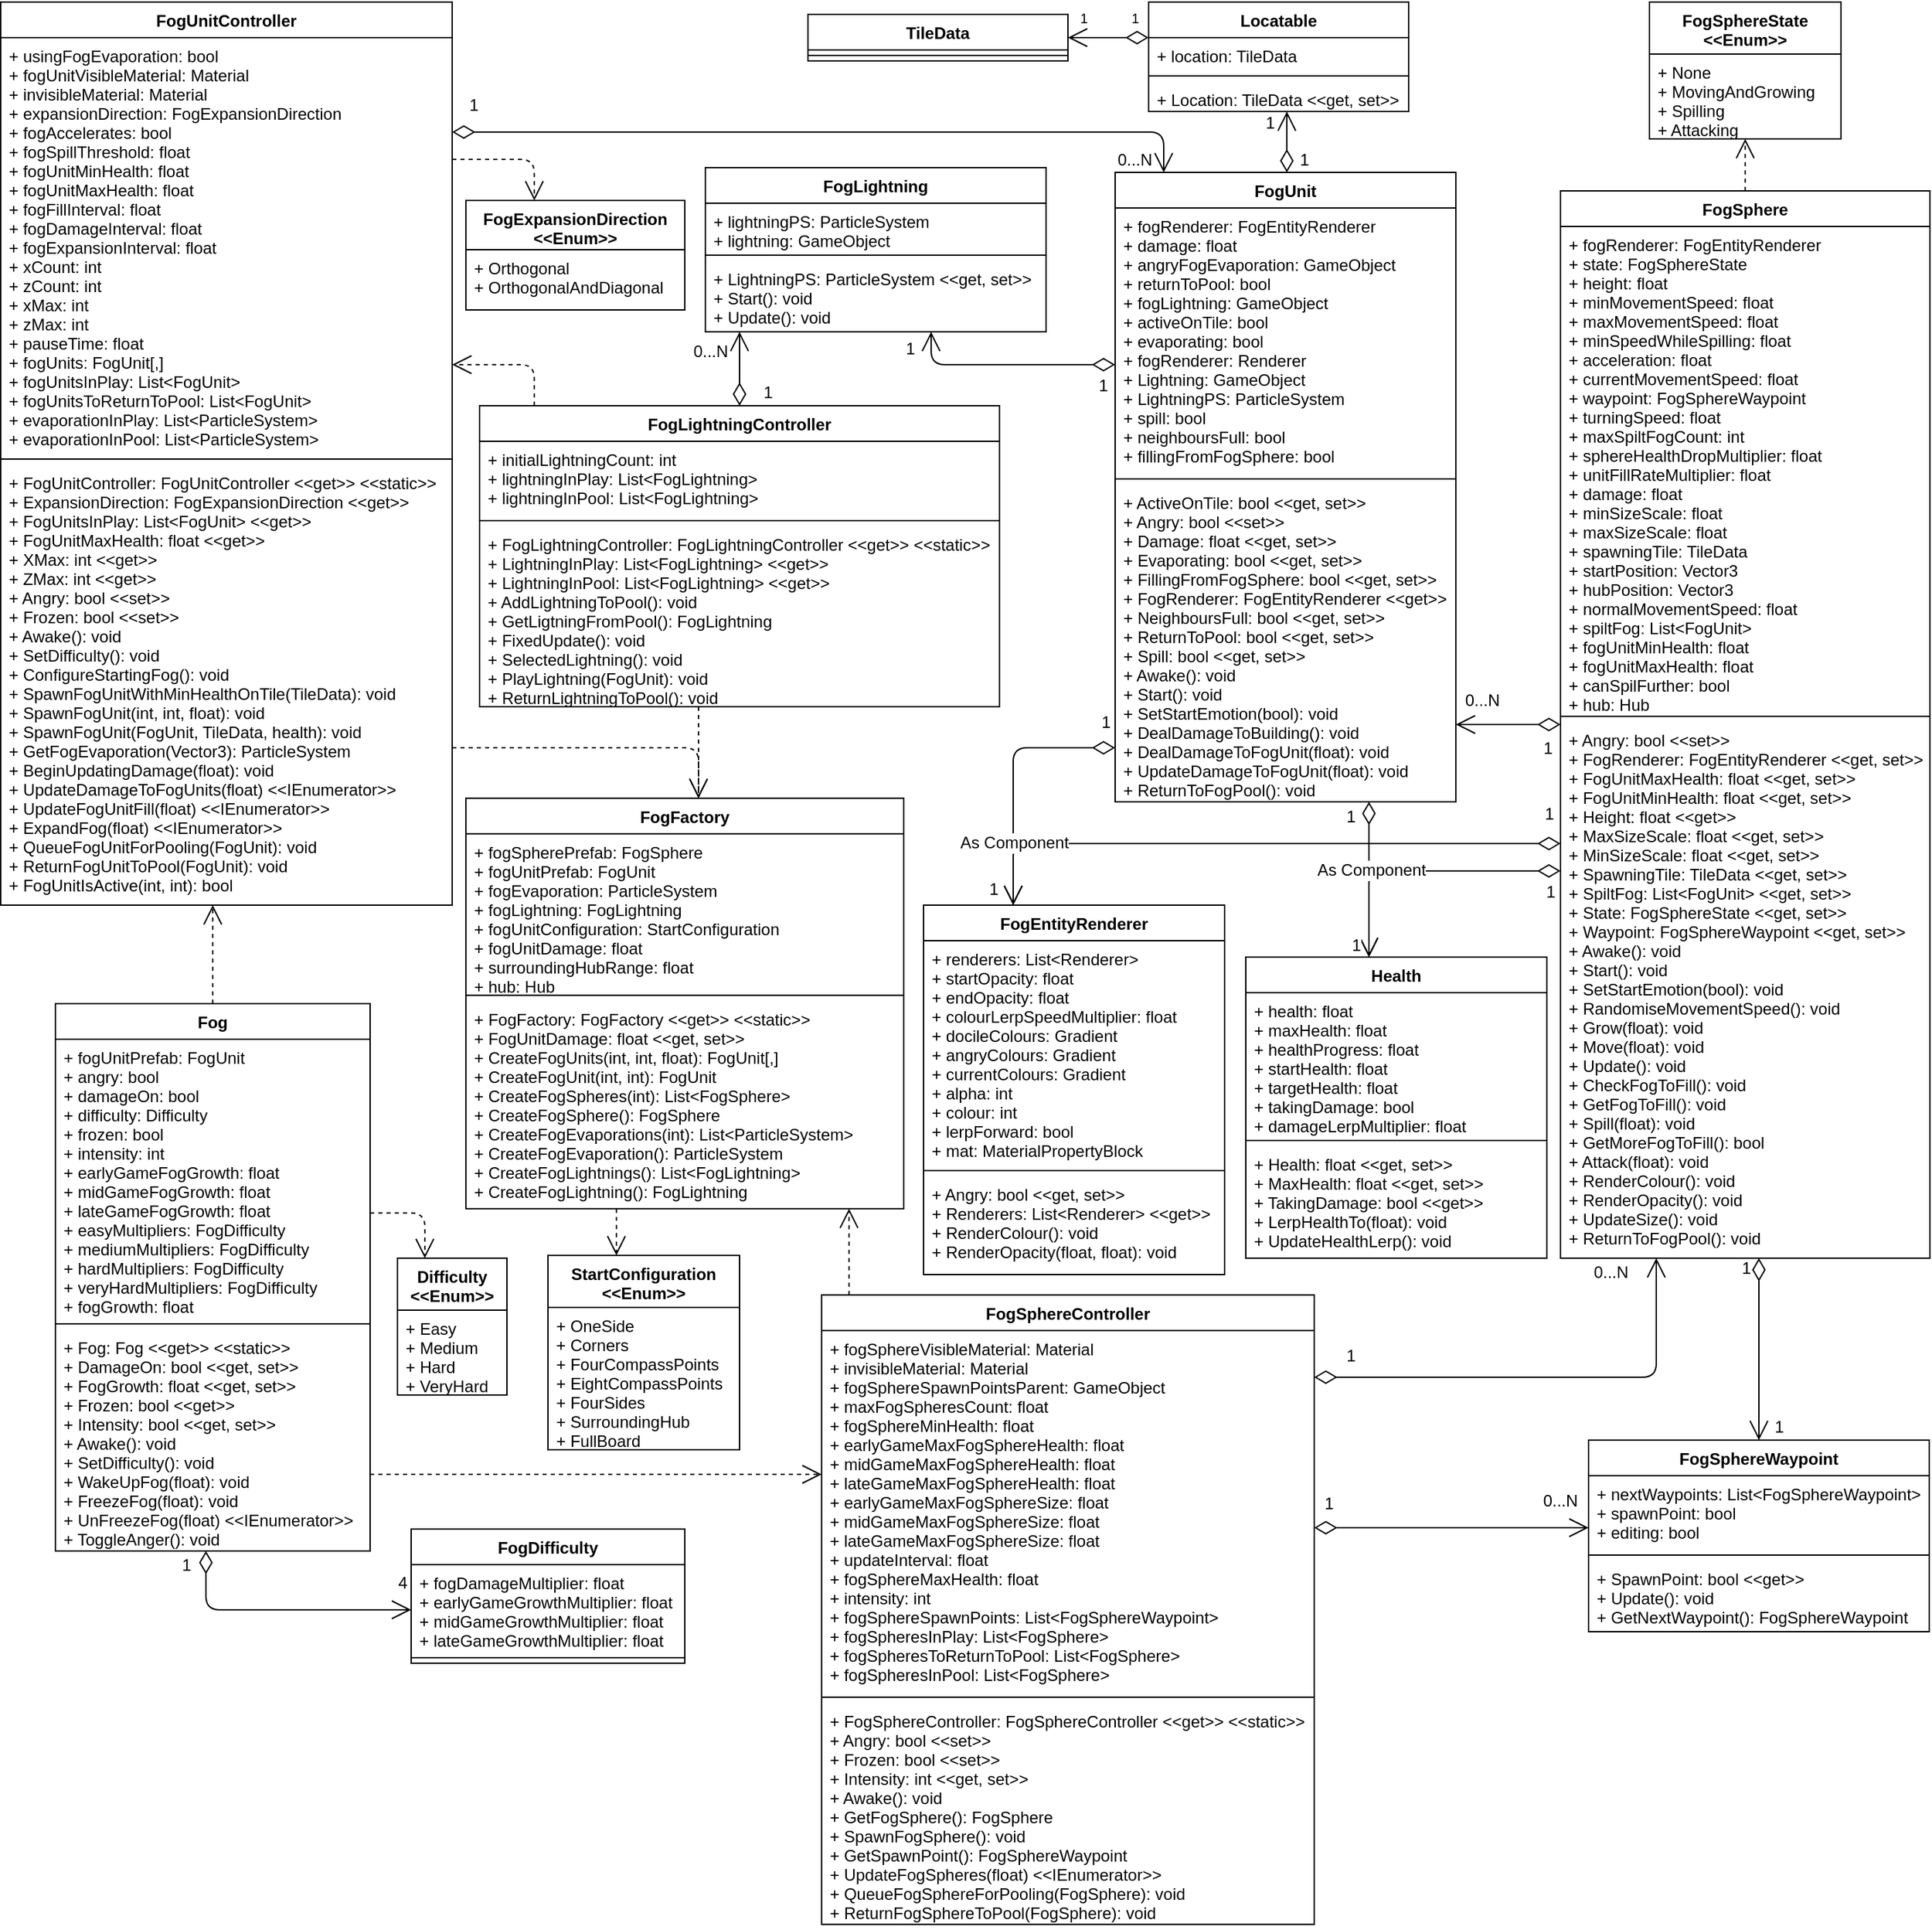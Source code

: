 <mxfile version="12.1.0" type="device" pages="1"><diagram id="pjZ7qb1V4NSrotgc5X2Q" name="Page-1"><mxGraphModel dx="2657" dy="1154" grid="1" gridSize="10" guides="1" tooltips="1" connect="1" arrows="1" fold="1" page="1" pageScale="1" pageWidth="850" pageHeight="1100" math="0" shadow="0"><root><mxCell id="0"/><mxCell id="1" parent="0"/><mxCell id="MDaJ4MS5ojsemLT40gA7-17" value="Fog" style="swimlane;fontStyle=1;align=center;verticalAlign=top;childLayout=stackLayout;horizontal=1;startSize=26;horizontalStack=0;resizeParent=1;resizeParentMax=0;resizeLast=0;collapsible=1;marginBottom=0;" vertex="1" parent="1"><mxGeometry x="183.5" y="1253.5" width="230" height="400" as="geometry"/></mxCell><mxCell id="MDaJ4MS5ojsemLT40gA7-18" value="+ fogUnitPrefab: FogUnit&#10;+ angry: bool&#10;+ damageOn: bool&#10;+ difficulty: Difficulty&#10;+ frozen: bool&#10;+ intensity: int&#10;+ earlyGameFogGrowth: float&#10;+ midGameFogGrowth: float&#10;+ lateGameFogGrowth: float&#10;+ easyMultipliers: FogDifficulty&#10;+ mediumMultipliers: FogDifficulty&#10;+ hardMultipliers: FogDifficulty&#10;+ veryHardMultipliers: FogDifficulty&#10;+ fogGrowth: float" style="text;strokeColor=none;fillColor=none;align=left;verticalAlign=top;spacingLeft=4;spacingRight=4;overflow=hidden;rotatable=0;points=[[0,0.5],[1,0.5]];portConstraint=eastwest;" vertex="1" parent="MDaJ4MS5ojsemLT40gA7-17"><mxGeometry y="26" width="230" height="204" as="geometry"/></mxCell><mxCell id="MDaJ4MS5ojsemLT40gA7-19" value="" style="line;strokeWidth=1;fillColor=none;align=left;verticalAlign=middle;spacingTop=-1;spacingLeft=3;spacingRight=3;rotatable=0;labelPosition=right;points=[];portConstraint=eastwest;" vertex="1" parent="MDaJ4MS5ojsemLT40gA7-17"><mxGeometry y="230" width="230" height="8" as="geometry"/></mxCell><mxCell id="MDaJ4MS5ojsemLT40gA7-20" value="+ Fog: Fog &lt;&lt;get&gt;&gt; &lt;&lt;static&gt;&gt;&#10;+ DamageOn: bool &lt;&lt;get, set&gt;&gt;&#10;+ FogGrowth: float &lt;&lt;get, set&gt;&gt;&#10;+ Frozen: bool &lt;&lt;get&gt;&gt;&#10;+ Intensity: bool &lt;&lt;get, set&gt;&gt;&#10;+ Awake(): void&#10;+ SetDifficulty(): void&#10;+ WakeUpFog(float): void&#10;+ FreezeFog(float): void&#10;+ UnFreezeFog(float) &lt;&lt;IEnumerator&gt;&gt;&#10;+ ToggleAnger(): void" style="text;strokeColor=none;fillColor=none;align=left;verticalAlign=top;spacingLeft=4;spacingRight=4;overflow=hidden;rotatable=0;points=[[0,0.5],[1,0.5]];portConstraint=eastwest;" vertex="1" parent="MDaJ4MS5ojsemLT40gA7-17"><mxGeometry y="238" width="230" height="162" as="geometry"/></mxCell><mxCell id="MDaJ4MS5ojsemLT40gA7-63" value="" style="endArrow=open;html=1;endSize=12;startArrow=diamondThin;startSize=14;startFill=0;edgeStyle=orthogonalEdgeStyle;align=left;verticalAlign=bottom;" edge="1" parent="1" source="vfoOl4ckwupX6fVXsPrt-22" target="vfoOl4ckwupX6fVXsPrt-53"><mxGeometry x="-0.509" y="14" relative="1" as="geometry"><mxPoint x="1057.948" y="581.5" as="sourcePoint"/><mxPoint x="958.638" y="406.5" as="targetPoint"/><Array as="points"><mxPoint x="1143.5" y="1166.5"/><mxPoint x="1143.5" y="1166.5"/></Array><mxPoint x="10" y="-4" as="offset"/></mxGeometry></mxCell><mxCell id="MDaJ4MS5ojsemLT40gA7-65" value="1" style="text;html=1;resizable=0;points=[];align=center;verticalAlign=middle;labelBackgroundColor=#ffffff;" vertex="1" connectable="0" parent="MDaJ4MS5ojsemLT40gA7-63"><mxGeometry x="0.348" y="-1" relative="1" as="geometry"><mxPoint x="132" y="-68" as="offset"/></mxGeometry></mxCell><mxCell id="vfoOl4ckwupX6fVXsPrt-5" value="FogDifficulty" style="swimlane;fontStyle=1;align=center;verticalAlign=top;childLayout=stackLayout;horizontal=1;startSize=26;horizontalStack=0;resizeParent=1;resizeParentMax=0;resizeLast=0;collapsible=1;marginBottom=0;" parent="1" vertex="1"><mxGeometry x="443.5" y="1637.5" width="200" height="98" as="geometry"/></mxCell><mxCell id="vfoOl4ckwupX6fVXsPrt-6" value="+ fogDamageMultiplier: float&#10;+ earlyGameGrowthMultiplier: float&#10;+ midGameGrowthMultiplier: float&#10;+ lateGameGrowthMultiplier: float" style="text;strokeColor=none;fillColor=none;align=left;verticalAlign=top;spacingLeft=4;spacingRight=4;overflow=hidden;rotatable=0;points=[[0,0.5],[1,0.5]];portConstraint=eastwest;" parent="vfoOl4ckwupX6fVXsPrt-5" vertex="1"><mxGeometry y="26" width="200" height="64" as="geometry"/></mxCell><mxCell id="vfoOl4ckwupX6fVXsPrt-7" value="" style="line;strokeWidth=1;fillColor=none;align=left;verticalAlign=middle;spacingTop=-1;spacingLeft=3;spacingRight=3;rotatable=0;labelPosition=right;points=[];portConstraint=eastwest;" parent="vfoOl4ckwupX6fVXsPrt-5" vertex="1"><mxGeometry y="90" width="200" height="8" as="geometry"/></mxCell><mxCell id="vfoOl4ckwupX6fVXsPrt-13" value="StartConfiguration &#10;&lt;&lt;Enum&gt;&gt;" style="swimlane;fontStyle=1;align=center;verticalAlign=top;childLayout=stackLayout;horizontal=1;startSize=38;horizontalStack=0;resizeParent=1;resizeParentMax=0;resizeLast=0;collapsible=1;marginBottom=0;" parent="1" vertex="1"><mxGeometry x="543.5" y="1437.5" width="140" height="142" as="geometry"/></mxCell><mxCell id="vfoOl4ckwupX6fVXsPrt-14" value="+ OneSide&#10;+ Corners&#10;+ FourCompassPoints&#10;+ EightCompassPoints&#10;+ FourSides&#10;+ SurroundingHub&#10;+ FullBoard" style="text;strokeColor=none;fillColor=none;align=left;verticalAlign=top;spacingLeft=4;spacingRight=4;overflow=hidden;rotatable=0;points=[[0,0.5],[1,0.5]];portConstraint=eastwest;" parent="vfoOl4ckwupX6fVXsPrt-13" vertex="1"><mxGeometry y="38" width="140" height="104" as="geometry"/></mxCell><mxCell id="vfoOl4ckwupX6fVXsPrt-18" value="FogExpansionDirection&#10;&lt;&lt;Enum&gt;&gt;" style="swimlane;fontStyle=1;align=center;verticalAlign=top;childLayout=stackLayout;horizontal=1;startSize=36;horizontalStack=0;resizeParent=1;resizeParentMax=0;resizeLast=0;collapsible=1;marginBottom=0;" parent="1" vertex="1"><mxGeometry x="483.5" y="666.5" width="160" height="80" as="geometry"/></mxCell><mxCell id="vfoOl4ckwupX6fVXsPrt-19" value="+ Orthogonal&#10;+ OrthogonalAndDiagonal" style="text;strokeColor=none;fillColor=none;align=left;verticalAlign=top;spacingLeft=4;spacingRight=4;overflow=hidden;rotatable=0;points=[[0,0.5],[1,0.5]];portConstraint=eastwest;" parent="vfoOl4ckwupX6fVXsPrt-18" vertex="1"><mxGeometry y="36" width="160" height="44" as="geometry"/></mxCell><mxCell id="vfoOl4ckwupX6fVXsPrt-20" value="Difficulty&#10;&lt;&lt;Enum&gt;&gt;" style="swimlane;fontStyle=1;align=center;verticalAlign=top;childLayout=stackLayout;horizontal=1;startSize=38;horizontalStack=0;resizeParent=1;resizeParentMax=0;resizeLast=0;collapsible=1;marginBottom=0;" parent="1" vertex="1"><mxGeometry x="433.5" y="1439.5" width="80" height="100" as="geometry"/></mxCell><mxCell id="vfoOl4ckwupX6fVXsPrt-21" value="+ Easy&#10;+ Medium&#10;+ Hard&#10;+ VeryHard" style="text;strokeColor=none;fillColor=none;align=left;verticalAlign=top;spacingLeft=4;spacingRight=4;overflow=hidden;rotatable=0;points=[[0,0.5],[1,0.5]];portConstraint=eastwest;" parent="vfoOl4ckwupX6fVXsPrt-20" vertex="1"><mxGeometry y="38" width="80" height="62" as="geometry"/></mxCell><mxCell id="vfoOl4ckwupX6fVXsPrt-22" value="FogUnit" style="swimlane;fontStyle=1;align=center;verticalAlign=top;childLayout=stackLayout;horizontal=1;startSize=26;horizontalStack=0;resizeParent=1;resizeParentMax=0;resizeLast=0;collapsible=1;marginBottom=0;" parent="1" vertex="1"><mxGeometry x="958" y="646" width="249" height="460" as="geometry"/></mxCell><mxCell id="vfoOl4ckwupX6fVXsPrt-23" value="+ fogRenderer: FogEntityRenderer&#10;+ damage: float&#10;+ angryFogEvaporation: GameObject&#10;+ returnToPool: bool&#10;+ fogLightning: GameObject&#10;+ activeOnTile: bool&#10;+ evaporating: bool&#10;+ fogRenderer: Renderer&#10;+ Lightning: GameObject&#10;+ LightningPS: ParticleSystem&#10;+ spill: bool&#10;+ neighboursFull: bool&#10;+ fillingFromFogSphere: bool" style="text;strokeColor=none;fillColor=none;align=left;verticalAlign=top;spacingLeft=4;spacingRight=4;overflow=hidden;rotatable=0;points=[[0,0.5],[1,0.5]];portConstraint=eastwest;" parent="vfoOl4ckwupX6fVXsPrt-22" vertex="1"><mxGeometry y="26" width="249" height="194" as="geometry"/></mxCell><mxCell id="vfoOl4ckwupX6fVXsPrt-24" value="" style="line;strokeWidth=1;fillColor=none;align=left;verticalAlign=middle;spacingTop=-1;spacingLeft=3;spacingRight=3;rotatable=0;labelPosition=right;points=[];portConstraint=eastwest;" parent="vfoOl4ckwupX6fVXsPrt-22" vertex="1"><mxGeometry y="220" width="249" height="8" as="geometry"/></mxCell><mxCell id="vfoOl4ckwupX6fVXsPrt-25" value="+ ActiveOnTile: bool &lt;&lt;get, set&gt;&gt;&#10;+ Angry: bool &lt;&lt;set&gt;&gt;&#10;+ Damage: float &lt;&lt;get, set&gt;&gt;&#10;+ Evaporating: bool &lt;&lt;get, set&gt;&gt;&#10;+ FillingFromFogSphere: bool &lt;&lt;get, set&gt;&gt;&#10;+ FogRenderer: FogEntityRenderer &lt;&lt;get&gt;&gt;&#10;+ NeighboursFull: bool &lt;&lt;get, set&gt;&gt;&#10;+ ReturnToPool: bool &lt;&lt;get, set&gt;&gt;&#10;+ Spill: bool &lt;&lt;get, set&gt;&gt;&#10;+ Awake(): void&#10;+ Start(): void&#10;+ SetStartEmotion(bool): void&#10;+ DealDamageToBuilding(): void&#10;+ DealDamageToFogUnit(float): void&#10;+ UpdateDamageToFogUnit(float): void&#10;+ ReturnToFogPool(): void" style="text;strokeColor=none;fillColor=none;align=left;verticalAlign=top;spacingLeft=4;spacingRight=4;overflow=hidden;rotatable=0;points=[[0,0.5],[1,0.5]];portConstraint=eastwest;" parent="vfoOl4ckwupX6fVXsPrt-22" vertex="1"><mxGeometry y="228" width="249" height="232" as="geometry"/></mxCell><mxCell id="vfoOl4ckwupX6fVXsPrt-30" value="FogSphereState&#10;&lt;&lt;Enum&gt;&gt;" style="swimlane;fontStyle=1;align=center;verticalAlign=top;childLayout=stackLayout;horizontal=1;startSize=38;horizontalStack=0;resizeParent=1;resizeParentMax=0;resizeLast=0;collapsible=1;marginBottom=0;" parent="1" vertex="1"><mxGeometry x="1348.5" y="521.5" width="140" height="100" as="geometry"/></mxCell><mxCell id="vfoOl4ckwupX6fVXsPrt-31" value="+ None&#10;+ MovingAndGrowing&#10;+ Spilling&#10;+ Attacking" style="text;strokeColor=none;fillColor=none;align=left;verticalAlign=top;spacingLeft=4;spacingRight=4;overflow=hidden;rotatable=0;points=[[0,0.5],[1,0.5]];portConstraint=eastwest;" parent="vfoOl4ckwupX6fVXsPrt-30" vertex="1"><mxGeometry y="38" width="140" height="62" as="geometry"/></mxCell><mxCell id="vfoOl4ckwupX6fVXsPrt-33" value="FogSphere" style="swimlane;fontStyle=1;align=center;verticalAlign=top;childLayout=stackLayout;horizontal=1;startSize=26;horizontalStack=0;resizeParent=1;resizeParentMax=0;resizeLast=0;collapsible=1;marginBottom=0;" parent="1" vertex="1"><mxGeometry x="1283.5" y="659.5" width="270" height="780" as="geometry"/></mxCell><mxCell id="vfoOl4ckwupX6fVXsPrt-34" value="+ fogRenderer: FogEntityRenderer&#10;+ state: FogSphereState&#10;+ height: float&#10;+ minMovementSpeed: float&#10;+ maxMovementSpeed: float&#10;+ minSpeedWhileSpilling: float&#10;+ acceleration: float&#10;+ currentMovementSpeed: float&#10;+ waypoint: FogSphereWaypoint&#10;+ turningSpeed: float&#10;+ maxSpiltFogCount: int&#10;+ sphereHealthDropMultiplier: float&#10;+ unitFillRateMultiplier: float&#10;+ damage: float&#10;+ minSizeScale: float&#10;+ maxSizeScale: float&#10;+ spawningTile: TileData&#10;+ startPosition: Vector3&#10;+ hubPosition: Vector3&#10;+ normalMovementSpeed: float&#10;+ spiltFog: List&lt;FogUnit&gt;&#10;+ fogUnitMinHealth: float&#10;+ fogUnitMaxHealth: float&#10;+ canSpilFurther: bool&#10;+ hub: Hub" style="text;strokeColor=none;fillColor=none;align=left;verticalAlign=top;spacingLeft=4;spacingRight=4;overflow=hidden;rotatable=0;points=[[0,0.5],[1,0.5]];portConstraint=eastwest;" parent="vfoOl4ckwupX6fVXsPrt-33" vertex="1"><mxGeometry y="26" width="270" height="354" as="geometry"/></mxCell><mxCell id="vfoOl4ckwupX6fVXsPrt-35" value="" style="line;strokeWidth=1;fillColor=none;align=left;verticalAlign=middle;spacingTop=-1;spacingLeft=3;spacingRight=3;rotatable=0;labelPosition=right;points=[];portConstraint=eastwest;" parent="vfoOl4ckwupX6fVXsPrt-33" vertex="1"><mxGeometry y="380" width="270" height="8" as="geometry"/></mxCell><mxCell id="vfoOl4ckwupX6fVXsPrt-36" value="+ Angry: bool &lt;&lt;set&gt;&gt;&#10;+ FogRenderer: FogEntityRenderer &lt;&lt;get, set&gt;&gt;&#10;+ FogUnitMaxHealth: float &lt;&lt;get, set&gt;&gt;&#10;+ FogUnitMinHealth: float &lt;&lt;get, set&gt;&gt;&#10;+ Height: float &lt;&lt;get&gt;&gt;&#10;+ MaxSizeScale: float &lt;&lt;get, set&gt;&gt;&#10;+ MinSizeScale: float &lt;&lt;get, set&gt;&gt;&#10;+ SpawningTile: TileData &lt;&lt;get, set&gt;&gt;&#10;+ SpiltFog: List&lt;FogUnit&gt; &lt;&lt;get, set&gt;&gt;&#10;+ State: FogSphereState &lt;&lt;get, set&gt;&gt;&#10;+ Waypoint: FogSphereWaypoint &lt;&lt;get, set&gt;&gt;&#10;+ Awake(): void&#10;+ Start(): void&#10;+ SetStartEmotion(bool): void&#10;+ RandomiseMovementSpeed(): void&#10;+ Grow(float): void&#10;+ Move(float): void&#10;+ Update(): void&#10;+ CheckFogToFill(): void&#10;+ GetFogToFill(): void&#10;+ Spill(float): void&#10;+ GetMoreFogToFill(): bool&#10;+ Attack(float): void&#10;+ RenderColour(): void&#10;+ RenderOpacity(): void&#10;+ UpdateSize(): void&#10;+ ReturnToFogPool(): void" style="text;strokeColor=none;fillColor=none;align=left;verticalAlign=top;spacingLeft=4;spacingRight=4;overflow=hidden;rotatable=0;points=[[0,0.5],[1,0.5]];portConstraint=eastwest;" parent="vfoOl4ckwupX6fVXsPrt-33" vertex="1"><mxGeometry y="388" width="270" height="392" as="geometry"/></mxCell><mxCell id="vfoOl4ckwupX6fVXsPrt-39" value="Locatable" style="swimlane;fontStyle=1;align=center;verticalAlign=top;childLayout=stackLayout;horizontal=1;startSize=26;horizontalStack=0;resizeParent=1;resizeParentMax=0;resizeLast=0;collapsible=1;marginBottom=0;" parent="1" vertex="1"><mxGeometry x="982.5" y="521.5" width="190" height="80" as="geometry"/></mxCell><mxCell id="vfoOl4ckwupX6fVXsPrt-40" value="+ location: TileData" style="text;strokeColor=none;fillColor=none;align=left;verticalAlign=top;spacingLeft=4;spacingRight=4;overflow=hidden;rotatable=0;points=[[0,0.5],[1,0.5]];portConstraint=eastwest;" parent="vfoOl4ckwupX6fVXsPrt-39" vertex="1"><mxGeometry y="26" width="190" height="24" as="geometry"/></mxCell><mxCell id="vfoOl4ckwupX6fVXsPrt-41" value="" style="line;strokeWidth=1;fillColor=none;align=left;verticalAlign=middle;spacingTop=-1;spacingLeft=3;spacingRight=3;rotatable=0;labelPosition=right;points=[];portConstraint=eastwest;" parent="vfoOl4ckwupX6fVXsPrt-39" vertex="1"><mxGeometry y="50" width="190" height="8" as="geometry"/></mxCell><mxCell id="vfoOl4ckwupX6fVXsPrt-42" value="+ Location: TileData &lt;&lt;get, set&gt;&gt;" style="text;strokeColor=none;fillColor=none;align=left;verticalAlign=top;spacingLeft=4;spacingRight=4;overflow=hidden;rotatable=0;points=[[0,0.5],[1,0.5]];portConstraint=eastwest;" parent="vfoOl4ckwupX6fVXsPrt-39" vertex="1"><mxGeometry y="58" width="190" height="22" as="geometry"/></mxCell><mxCell id="vfoOl4ckwupX6fVXsPrt-53" value="Health" style="swimlane;fontStyle=1;align=center;verticalAlign=top;childLayout=stackLayout;horizontal=1;startSize=26;horizontalStack=0;resizeParent=1;resizeParentMax=0;resizeLast=0;collapsible=1;marginBottom=0;" parent="1" vertex="1"><mxGeometry x="1053.5" y="1219.5" width="220" height="220" as="geometry"/></mxCell><mxCell id="vfoOl4ckwupX6fVXsPrt-54" value="+ health: float&#10;+ maxHealth: float&#10;+ healthProgress: float&#10;+ startHealth: float&#10;+ targetHealth: float&#10;+ takingDamage: bool&#10;+ damageLerpMultiplier: float" style="text;strokeColor=none;fillColor=none;align=left;verticalAlign=top;spacingLeft=4;spacingRight=4;overflow=hidden;rotatable=0;points=[[0,0.5],[1,0.5]];portConstraint=eastwest;" parent="vfoOl4ckwupX6fVXsPrt-53" vertex="1"><mxGeometry y="26" width="220" height="104" as="geometry"/></mxCell><mxCell id="vfoOl4ckwupX6fVXsPrt-55" value="" style="line;strokeWidth=1;fillColor=none;align=left;verticalAlign=middle;spacingTop=-1;spacingLeft=3;spacingRight=3;rotatable=0;labelPosition=right;points=[];portConstraint=eastwest;" parent="vfoOl4ckwupX6fVXsPrt-53" vertex="1"><mxGeometry y="130" width="220" height="8" as="geometry"/></mxCell><mxCell id="vfoOl4ckwupX6fVXsPrt-56" value="+ Health: float &lt;&lt;get, set&gt;&gt;&#10;+ MaxHealth: float &lt;&lt;get, set&gt;&gt;&#10;+ TakingDamage: bool &lt;&lt;get&gt;&gt;&#10;+ LerpHealthTo(float): void&#10;+ UpdateHealthLerp(): void&#10;" style="text;strokeColor=none;fillColor=none;align=left;verticalAlign=top;spacingLeft=4;spacingRight=4;overflow=hidden;rotatable=0;points=[[0,0.5],[1,0.5]];portConstraint=eastwest;" parent="vfoOl4ckwupX6fVXsPrt-53" vertex="1"><mxGeometry y="138" width="220" height="82" as="geometry"/></mxCell><mxCell id="vfoOl4ckwupX6fVXsPrt-57" value="TileData" style="swimlane;fontStyle=1;align=center;verticalAlign=top;childLayout=stackLayout;horizontal=1;startSize=26;horizontalStack=0;resizeParent=1;resizeParentMax=0;resizeLast=0;collapsible=1;marginBottom=0;" parent="1" vertex="1"><mxGeometry x="733.5" y="530.5" width="190" height="34" as="geometry"/></mxCell><mxCell id="vfoOl4ckwupX6fVXsPrt-59" value="" style="line;strokeWidth=1;fillColor=none;align=left;verticalAlign=middle;spacingTop=-1;spacingLeft=3;spacingRight=3;rotatable=0;labelPosition=right;points=[];portConstraint=eastwest;" parent="vfoOl4ckwupX6fVXsPrt-57" vertex="1"><mxGeometry y="26" width="190" height="8" as="geometry"/></mxCell><mxCell id="vfoOl4ckwupX6fVXsPrt-63" value="" style="endArrow=open;html=1;endSize=12;startArrow=diamondThin;startSize=14;startFill=0;edgeStyle=orthogonalEdgeStyle;" parent="1" source="vfoOl4ckwupX6fVXsPrt-39" target="vfoOl4ckwupX6fVXsPrt-57" edge="1"><mxGeometry relative="1" as="geometry"><mxPoint x="815" y="454.5" as="sourcePoint"/><mxPoint x="1165" y="254.5" as="targetPoint"/><Array as="points"><mxPoint x="953.5" y="547.5"/><mxPoint x="953.5" y="547.5"/></Array></mxGeometry></mxCell><mxCell id="vfoOl4ckwupX6fVXsPrt-64" value="1" style="resizable=0;html=1;align=left;verticalAlign=top;labelBackgroundColor=#ffffff;fontSize=10;" parent="vfoOl4ckwupX6fVXsPrt-63" connectable="0" vertex="1"><mxGeometry x="-1" relative="1" as="geometry"><mxPoint x="-14.5" y="-27" as="offset"/></mxGeometry></mxCell><mxCell id="vfoOl4ckwupX6fVXsPrt-65" value="1" style="resizable=0;html=1;align=right;verticalAlign=top;labelBackgroundColor=#ffffff;fontSize=10;" parent="vfoOl4ckwupX6fVXsPrt-63" connectable="0" vertex="1"><mxGeometry x="1" relative="1" as="geometry"><mxPoint x="14.5" y="-27" as="offset"/></mxGeometry></mxCell><mxCell id="vfoOl4ckwupX6fVXsPrt-43" value="FogLightning" style="swimlane;fontStyle=1;align=center;verticalAlign=top;childLayout=stackLayout;horizontal=1;startSize=26;horizontalStack=0;resizeParent=1;resizeParentMax=0;resizeLast=0;collapsible=1;marginBottom=0;" parent="1" vertex="1"><mxGeometry x="658.5" y="642.5" width="249" height="120" as="geometry"/></mxCell><mxCell id="vfoOl4ckwupX6fVXsPrt-44" value="+ lightningPS: ParticleSystem&#10;+ lightning: GameObject" style="text;strokeColor=none;fillColor=none;align=left;verticalAlign=top;spacingLeft=4;spacingRight=4;overflow=hidden;rotatable=0;points=[[0,0.5],[1,0.5]];portConstraint=eastwest;" parent="vfoOl4ckwupX6fVXsPrt-43" vertex="1"><mxGeometry y="26" width="249" height="34" as="geometry"/></mxCell><mxCell id="vfoOl4ckwupX6fVXsPrt-45" value="" style="line;strokeWidth=1;fillColor=none;align=left;verticalAlign=middle;spacingTop=-1;spacingLeft=3;spacingRight=3;rotatable=0;labelPosition=right;points=[];portConstraint=eastwest;" parent="vfoOl4ckwupX6fVXsPrt-43" vertex="1"><mxGeometry y="60" width="249" height="8" as="geometry"/></mxCell><mxCell id="vfoOl4ckwupX6fVXsPrt-46" value="+ LightningPS: ParticleSystem &lt;&lt;get, set&gt;&gt;&#10;+ Start(): void&#10;+ Update(): void" style="text;strokeColor=none;fillColor=none;align=left;verticalAlign=top;spacingLeft=4;spacingRight=4;overflow=hidden;rotatable=0;points=[[0,0.5],[1,0.5]];portConstraint=eastwest;" parent="vfoOl4ckwupX6fVXsPrt-43" vertex="1"><mxGeometry y="68" width="249" height="52" as="geometry"/></mxCell><mxCell id="vfoOl4ckwupX6fVXsPrt-66" value="" style="endArrow=open;html=1;endSize=12;startArrow=none;startSize=14;startFill=0;edgeStyle=orthogonalEdgeStyle;dashed=1;" parent="1" source="vfoOl4ckwupX6fVXsPrt-33" target="vfoOl4ckwupX6fVXsPrt-31" edge="1"><mxGeometry relative="1" as="geometry"><mxPoint x="973" y="56.5" as="sourcePoint"/><mxPoint x="1043.5" y="56.5" as="targetPoint"/><Array as="points"><mxPoint x="1458.5" y="576.5"/><mxPoint x="1458.5" y="576.5"/></Array></mxGeometry></mxCell><mxCell id="vfoOl4ckwupX6fVXsPrt-67" value="" style="resizable=0;html=1;align=left;verticalAlign=top;labelBackgroundColor=#ffffff;fontSize=10;" parent="vfoOl4ckwupX6fVXsPrt-66" connectable="0" vertex="1"><mxGeometry x="-1" relative="1" as="geometry"><mxPoint x="5" y="-22" as="offset"/></mxGeometry></mxCell><mxCell id="vfoOl4ckwupX6fVXsPrt-68" value="" style="resizable=0;html=1;align=right;verticalAlign=top;labelBackgroundColor=#ffffff;fontSize=10;" parent="vfoOl4ckwupX6fVXsPrt-66" connectable="0" vertex="1"><mxGeometry x="1" relative="1" as="geometry"><mxPoint x="-7" y="-3" as="offset"/></mxGeometry></mxCell><mxCell id="vfoOl4ckwupX6fVXsPrt-72" value="" style="endArrow=open;html=1;endSize=12;startArrow=diamondThin;startSize=14;startFill=0;edgeStyle=orthogonalEdgeStyle;align=left;verticalAlign=bottom;" parent="1" source="MDaJ4MS5ojsemLT40gA7-17" target="vfoOl4ckwupX6fVXsPrt-6" edge="1"><mxGeometry x="-0.509" y="14" relative="1" as="geometry"><mxPoint x="-390.5" y="677.5" as="sourcePoint"/><mxPoint x="-76" y="325.088" as="targetPoint"/><Array as="points"><mxPoint x="293.5" y="1696.5"/></Array><mxPoint x="10" y="-4" as="offset"/></mxGeometry></mxCell><mxCell id="vfoOl4ckwupX6fVXsPrt-73" value="1" style="text;html=1;resizable=0;points=[];align=center;verticalAlign=middle;labelBackgroundColor=#ffffff;" parent="vfoOl4ckwupX6fVXsPrt-72" vertex="1" connectable="0"><mxGeometry x="-0.386" y="1" relative="1" as="geometry"><mxPoint x="-31.5" y="-32" as="offset"/></mxGeometry></mxCell><mxCell id="vfoOl4ckwupX6fVXsPrt-74" value="4" style="text;html=1;resizable=0;points=[];align=center;verticalAlign=middle;labelBackgroundColor=#ffffff;" parent="vfoOl4ckwupX6fVXsPrt-72" vertex="1" connectable="0"><mxGeometry x="0.348" y="-1" relative="1" as="geometry"><mxPoint x="56" y="-21" as="offset"/></mxGeometry></mxCell><mxCell id="vfoOl4ckwupX6fVXsPrt-75" value="" style="endArrow=open;html=1;endSize=12;startArrow=none;startSize=14;startFill=0;edgeStyle=orthogonalEdgeStyle;dashed=1;" parent="1" source="MDaJ4MS5ojsemLT40gA7-17" target="vfoOl4ckwupX6fVXsPrt-20" edge="1"><mxGeometry relative="1" as="geometry"><mxPoint x="-350.5" y="707.5" as="sourcePoint"/><mxPoint x="-10.5" y="531.5" as="targetPoint"/><Array as="points"><mxPoint x="453.5" y="1406.5"/></Array></mxGeometry></mxCell><mxCell id="vfoOl4ckwupX6fVXsPrt-76" value="" style="resizable=0;html=1;align=left;verticalAlign=top;labelBackgroundColor=#ffffff;fontSize=10;" parent="vfoOl4ckwupX6fVXsPrt-75" connectable="0" vertex="1"><mxGeometry x="-1" relative="1" as="geometry"><mxPoint x="5" y="-22" as="offset"/></mxGeometry></mxCell><mxCell id="vfoOl4ckwupX6fVXsPrt-77" value="" style="resizable=0;html=1;align=right;verticalAlign=top;labelBackgroundColor=#ffffff;fontSize=10;" parent="vfoOl4ckwupX6fVXsPrt-75" connectable="0" vertex="1"><mxGeometry x="1" relative="1" as="geometry"><mxPoint x="-7" y="-3" as="offset"/></mxGeometry></mxCell><mxCell id="vfoOl4ckwupX6fVXsPrt-78" value="" style="endArrow=open;html=1;endSize=12;startArrow=none;startSize=14;startFill=0;edgeStyle=orthogonalEdgeStyle;dashed=1;" parent="1" source="MDaJ4MS5ojsemLT40gA7-1" target="vfoOl4ckwupX6fVXsPrt-18" edge="1"><mxGeometry relative="1" as="geometry"><mxPoint x="83.534" y="610.534" as="sourcePoint"/><mxPoint x="83.534" y="550.534" as="targetPoint"/><Array as="points"><mxPoint x="533.5" y="636.5"/></Array></mxGeometry></mxCell><mxCell id="vfoOl4ckwupX6fVXsPrt-79" value="" style="resizable=0;html=1;align=left;verticalAlign=top;labelBackgroundColor=#ffffff;fontSize=10;" parent="vfoOl4ckwupX6fVXsPrt-78" connectable="0" vertex="1"><mxGeometry x="-1" relative="1" as="geometry"><mxPoint x="5" y="-22" as="offset"/></mxGeometry></mxCell><mxCell id="vfoOl4ckwupX6fVXsPrt-80" value="" style="resizable=0;html=1;align=right;verticalAlign=top;labelBackgroundColor=#ffffff;fontSize=10;" parent="vfoOl4ckwupX6fVXsPrt-78" connectable="0" vertex="1"><mxGeometry x="1" relative="1" as="geometry"><mxPoint x="-7" y="-3" as="offset"/></mxGeometry></mxCell><mxCell id="vfoOl4ckwupX6fVXsPrt-81" value="" style="endArrow=open;html=1;endSize=12;startArrow=none;startSize=14;startFill=0;edgeStyle=orthogonalEdgeStyle;dashed=1;" parent="1" source="MDaJ4MS5ojsemLT40gA7-9" target="vfoOl4ckwupX6fVXsPrt-13" edge="1"><mxGeometry relative="1" as="geometry"><mxPoint x="332.879" y="588.879" as="sourcePoint"/><mxPoint x="332.879" y="528.879" as="targetPoint"/><Array as="points"><mxPoint x="593.5" y="1416.5"/><mxPoint x="593.5" y="1416.5"/></Array></mxGeometry></mxCell><mxCell id="vfoOl4ckwupX6fVXsPrt-82" value="" style="resizable=0;html=1;align=left;verticalAlign=top;labelBackgroundColor=#ffffff;fontSize=10;" parent="vfoOl4ckwupX6fVXsPrt-81" connectable="0" vertex="1"><mxGeometry x="-1" relative="1" as="geometry"><mxPoint x="5" y="-22" as="offset"/></mxGeometry></mxCell><mxCell id="vfoOl4ckwupX6fVXsPrt-83" value="" style="resizable=0;html=1;align=right;verticalAlign=top;labelBackgroundColor=#ffffff;fontSize=10;" parent="vfoOl4ckwupX6fVXsPrt-81" connectable="0" vertex="1"><mxGeometry x="1" relative="1" as="geometry"><mxPoint x="-7" y="-3" as="offset"/></mxGeometry></mxCell><mxCell id="vfoOl4ckwupX6fVXsPrt-49" value="FogSphereWaypoint" style="swimlane;fontStyle=1;align=center;verticalAlign=top;childLayout=stackLayout;horizontal=1;startSize=26;horizontalStack=0;resizeParent=1;resizeParentMax=0;resizeLast=0;collapsible=1;marginBottom=0;" parent="1" vertex="1"><mxGeometry x="1304" y="1572.5" width="249" height="140" as="geometry"/></mxCell><mxCell id="vfoOl4ckwupX6fVXsPrt-50" value="+ nextWaypoints: List&lt;FogSphereWaypoint&gt;&#10;+ spawnPoint: bool&#10;+ editing: bool" style="text;strokeColor=none;fillColor=none;align=left;verticalAlign=top;spacingLeft=4;spacingRight=4;overflow=hidden;rotatable=0;points=[[0,0.5],[1,0.5]];portConstraint=eastwest;" parent="vfoOl4ckwupX6fVXsPrt-49" vertex="1"><mxGeometry y="26" width="249" height="54" as="geometry"/></mxCell><mxCell id="vfoOl4ckwupX6fVXsPrt-51" value="" style="line;strokeWidth=1;fillColor=none;align=left;verticalAlign=middle;spacingTop=-1;spacingLeft=3;spacingRight=3;rotatable=0;labelPosition=right;points=[];portConstraint=eastwest;" parent="vfoOl4ckwupX6fVXsPrt-49" vertex="1"><mxGeometry y="80" width="249" height="8" as="geometry"/></mxCell><mxCell id="vfoOl4ckwupX6fVXsPrt-52" value="+ SpawnPoint: bool &lt;&lt;get&gt;&gt;&#10;+ Update(): void&#10;+ GetNextWaypoint(): FogSphereWaypoint" style="text;strokeColor=none;fillColor=none;align=left;verticalAlign=top;spacingLeft=4;spacingRight=4;overflow=hidden;rotatable=0;points=[[0,0.5],[1,0.5]];portConstraint=eastwest;" parent="vfoOl4ckwupX6fVXsPrt-49" vertex="1"><mxGeometry y="88" width="249" height="52" as="geometry"/></mxCell><mxCell id="vfoOl4ckwupX6fVXsPrt-87" value="" style="endArrow=open;html=1;endSize=12;startArrow=diamondThin;startSize=14;startFill=0;edgeStyle=orthogonalEdgeStyle;align=left;verticalAlign=bottom;" parent="1" source="vfoOl4ckwupX6fVXsPrt-36" target="vfoOl4ckwupX6fVXsPrt-49" edge="1"><mxGeometry x="-0.509" y="14" relative="1" as="geometry"><mxPoint x="903.5" y="1416.19" as="sourcePoint"/><mxPoint x="983.5" y="1416.19" as="targetPoint"/><Array as="points"><mxPoint x="1428.5" y="1506.5"/><mxPoint x="1428.5" y="1506.5"/></Array><mxPoint x="10" y="-4" as="offset"/></mxGeometry></mxCell><mxCell id="vfoOl4ckwupX6fVXsPrt-88" value="1" style="text;html=1;resizable=0;points=[];align=center;verticalAlign=middle;labelBackgroundColor=#ffffff;" parent="vfoOl4ckwupX6fVXsPrt-87" vertex="1" connectable="0"><mxGeometry x="-0.386" y="1" relative="1" as="geometry"><mxPoint x="-11" y="-34" as="offset"/></mxGeometry></mxCell><mxCell id="vfoOl4ckwupX6fVXsPrt-89" value="1" style="text;html=1;resizable=0;points=[];align=center;verticalAlign=middle;labelBackgroundColor=#ffffff;" parent="vfoOl4ckwupX6fVXsPrt-87" vertex="1" connectable="0"><mxGeometry x="0.348" y="-1" relative="1" as="geometry"><mxPoint x="15" y="33.5" as="offset"/></mxGeometry></mxCell><mxCell id="vfoOl4ckwupX6fVXsPrt-96" value="" style="endArrow=open;html=1;endSize=12;startArrow=diamondThin;startSize=14;startFill=0;edgeStyle=orthogonalEdgeStyle;align=left;verticalAlign=bottom;" parent="1" source="vfoOl4ckwupX6fVXsPrt-33" target="vfoOl4ckwupX6fVXsPrt-22" edge="1"><mxGeometry x="-0.509" y="14" relative="1" as="geometry"><mxPoint x="1093" y="1336.741" as="sourcePoint"/><mxPoint x="1012.5" y="1336.741" as="targetPoint"/><Array as="points"><mxPoint x="1203.5" y="706.5"/><mxPoint x="1203.5" y="706.5"/></Array><mxPoint x="10" y="-4" as="offset"/></mxGeometry></mxCell><mxCell id="vfoOl4ckwupX6fVXsPrt-97" value="1" style="text;html=1;resizable=0;points=[];align=center;verticalAlign=middle;labelBackgroundColor=#ffffff;" parent="vfoOl4ckwupX6fVXsPrt-96" vertex="1" connectable="0"><mxGeometry x="-0.386" y="1" relative="1" as="geometry"><mxPoint x="13.5" y="16" as="offset"/></mxGeometry></mxCell><mxCell id="MDaJ4MS5ojsemLT40gA7-21" value="0...N" style="text;html=1;resizable=0;points=[];align=center;verticalAlign=middle;labelBackgroundColor=#ffffff;" vertex="1" connectable="0" parent="vfoOl4ckwupX6fVXsPrt-96"><mxGeometry x="0.822" y="1" relative="1" as="geometry"><mxPoint x="11.5" y="-19" as="offset"/></mxGeometry></mxCell><mxCell id="MDaJ4MS5ojsemLT40gA7-1" value="FogUnitController" style="swimlane;fontStyle=1;align=center;verticalAlign=top;childLayout=stackLayout;horizontal=1;startSize=26;horizontalStack=0;resizeParent=1;resizeParentMax=0;resizeLast=0;collapsible=1;marginBottom=0;" vertex="1" parent="1"><mxGeometry x="143.5" y="521.5" width="330" height="660" as="geometry"/></mxCell><mxCell id="MDaJ4MS5ojsemLT40gA7-2" value="+ usingFogEvaporation: bool&#10;+ fogUnitVisibleMaterial: Material&#10;+ invisibleMaterial: Material&#10;+ expansionDirection: FogExpansionDirection&#10;+ fogAccelerates: bool&#10;+ fogSpillThreshold: float&#10;+ fogUnitMinHealth: float&#10;+ fogUnitMaxHealth: float&#10;+ fogFillInterval: float&#10;+ fogDamageInterval: float&#10;+ fogExpansionInterval: float&#10;+ xCount: int&#10;+ zCount: int&#10;+ xMax: int&#10;+ zMax: int&#10;+ pauseTime: float&#10;+ fogUnits: FogUnit[,]&#10;+ fogUnitsInPlay: List&lt;FogUnit&gt;&#10;+ fogUnitsToReturnToPool: List&lt;FogUnit&gt;&#10;+ evaporationInPlay: List&lt;ParticleSystem&gt;&#10;+ evaporationInPool: List&lt;ParticleSystem&gt;" style="text;strokeColor=none;fillColor=none;align=left;verticalAlign=top;spacingLeft=4;spacingRight=4;overflow=hidden;rotatable=0;points=[[0,0.5],[1,0.5]];portConstraint=eastwest;" vertex="1" parent="MDaJ4MS5ojsemLT40gA7-1"><mxGeometry y="26" width="330" height="304" as="geometry"/></mxCell><mxCell id="MDaJ4MS5ojsemLT40gA7-3" value="" style="line;strokeWidth=1;fillColor=none;align=left;verticalAlign=middle;spacingTop=-1;spacingLeft=3;spacingRight=3;rotatable=0;labelPosition=right;points=[];portConstraint=eastwest;" vertex="1" parent="MDaJ4MS5ojsemLT40gA7-1"><mxGeometry y="330" width="330" height="8" as="geometry"/></mxCell><mxCell id="MDaJ4MS5ojsemLT40gA7-4" value="+ FogUnitController: FogUnitController &lt;&lt;get&gt;&gt; &lt;&lt;static&gt;&gt;&#10;+ ExpansionDirection: FogExpansionDirection &lt;&lt;get&gt;&gt;&#10;+ FogUnitsInPlay: List&lt;FogUnit&gt; &lt;&lt;get&gt;&gt;&#10;+ FogUnitMaxHealth: float &lt;&lt;get&gt;&gt;&#10;+ XMax: int &lt;&lt;get&gt;&gt;&#10;+ ZMax: int &lt;&lt;get&gt;&gt;&#10;+ Angry: bool &lt;&lt;set&gt;&gt;&#10;+ Frozen: bool &lt;&lt;set&gt;&gt;&#10;+ Awake(): void&#10;+ SetDifficulty(): void&#10;+ ConfigureStartingFog(): void&#10;+ SpawnFogUnitWithMinHealthOnTile(TileData): void&#10;+ SpawnFogUnit(int, int, float): void&#10;+ SpawnFogUnit(FogUnit, TileData, health): void&#10;+ GetFogEvaporation(Vector3): ParticleSystem&#10;+ BeginUpdatingDamage(float): void&#10;+ UpdateDamageToFogUnits(float) &lt;&lt;IEnumerator&gt;&gt;&#10;+ UpdateFogUnitFill(float) &lt;&lt;IEnumerator&gt;&gt;&#10;+ ExpandFog(float) &lt;&lt;IEnumerator&gt;&gt;&#10;+ QueueFogUnitForPooling(FogUnit): void&#10;+ ReturnFogUnitToPool(FogUnit): void&#10;+ FogUnitIsActive(int, int): bool" style="text;strokeColor=none;fillColor=none;align=left;verticalAlign=top;spacingLeft=4;spacingRight=4;overflow=hidden;rotatable=0;points=[[0,0.5],[1,0.5]];portConstraint=eastwest;" vertex="1" parent="MDaJ4MS5ojsemLT40gA7-1"><mxGeometry y="338" width="330" height="322" as="geometry"/></mxCell><mxCell id="MDaJ4MS5ojsemLT40gA7-5" value="FogLightningController" style="swimlane;fontStyle=1;align=center;verticalAlign=top;childLayout=stackLayout;horizontal=1;startSize=26;horizontalStack=0;resizeParent=1;resizeParentMax=0;resizeLast=0;collapsible=1;marginBottom=0;" vertex="1" parent="1"><mxGeometry x="493.5" y="816.5" width="380" height="220" as="geometry"/></mxCell><mxCell id="MDaJ4MS5ojsemLT40gA7-6" value="+ initialLightningCount: int&#10;+ lightningInPlay: List&lt;FogLightning&gt;&#10;+ lightningInPool: List&lt;FogLightning&gt;" style="text;strokeColor=none;fillColor=none;align=left;verticalAlign=top;spacingLeft=4;spacingRight=4;overflow=hidden;rotatable=0;points=[[0,0.5],[1,0.5]];portConstraint=eastwest;" vertex="1" parent="MDaJ4MS5ojsemLT40gA7-5"><mxGeometry y="26" width="380" height="54" as="geometry"/></mxCell><mxCell id="MDaJ4MS5ojsemLT40gA7-7" value="" style="line;strokeWidth=1;fillColor=none;align=left;verticalAlign=middle;spacingTop=-1;spacingLeft=3;spacingRight=3;rotatable=0;labelPosition=right;points=[];portConstraint=eastwest;" vertex="1" parent="MDaJ4MS5ojsemLT40gA7-5"><mxGeometry y="80" width="380" height="8" as="geometry"/></mxCell><mxCell id="MDaJ4MS5ojsemLT40gA7-8" value="+ FogLightningController: FogLightningController &lt;&lt;get&gt;&gt; &lt;&lt;static&gt;&gt;&#10;+ LightningInPlay: List&lt;FogLightning&gt; &lt;&lt;get&gt;&gt;&#10;+ LightningInPool: List&lt;FogLightning&gt; &lt;&lt;get&gt;&gt;&#10;+ AddLightningToPool(): void&#10;+ GetLigtningFromPool(): FogLightning&#10;+ FixedUpdate(): void&#10;+ SelectedLightning(): void&#10;+ PlayLightning(FogUnit): void&#10;+ ReturnLightningToPool(): void" style="text;strokeColor=none;fillColor=none;align=left;verticalAlign=top;spacingLeft=4;spacingRight=4;overflow=hidden;rotatable=0;points=[[0,0.5],[1,0.5]];portConstraint=eastwest;" vertex="1" parent="MDaJ4MS5ojsemLT40gA7-5"><mxGeometry y="88" width="380" height="132" as="geometry"/></mxCell><mxCell id="MDaJ4MS5ojsemLT40gA7-9" value="FogFactory" style="swimlane;fontStyle=1;align=center;verticalAlign=top;childLayout=stackLayout;horizontal=1;startSize=26;horizontalStack=0;resizeParent=1;resizeParentMax=0;resizeLast=0;collapsible=1;marginBottom=0;" vertex="1" parent="1"><mxGeometry x="483.5" y="1103.328" width="320" height="300" as="geometry"/></mxCell><mxCell id="MDaJ4MS5ojsemLT40gA7-10" value="+ fogSpherePrefab: FogSphere&#10;+ fogUnitPrefab: FogUnit&#10;+ fogEvaporation: ParticleSystem&#10;+ fogLightning: FogLightning&#10;+ fogUnitConfiguration: StartConfiguration&#10;+ fogUnitDamage: float&#10;+ surroundingHubRange: float&#10;+ hub: Hub&#10;" style="text;strokeColor=none;fillColor=none;align=left;verticalAlign=top;spacingLeft=4;spacingRight=4;overflow=hidden;rotatable=0;points=[[0,0.5],[1,0.5]];portConstraint=eastwest;" vertex="1" parent="MDaJ4MS5ojsemLT40gA7-9"><mxGeometry y="26" width="320" height="114" as="geometry"/></mxCell><mxCell id="MDaJ4MS5ojsemLT40gA7-11" value="" style="line;strokeWidth=1;fillColor=none;align=left;verticalAlign=middle;spacingTop=-1;spacingLeft=3;spacingRight=3;rotatable=0;labelPosition=right;points=[];portConstraint=eastwest;" vertex="1" parent="MDaJ4MS5ojsemLT40gA7-9"><mxGeometry y="140" width="320" height="8" as="geometry"/></mxCell><mxCell id="MDaJ4MS5ojsemLT40gA7-12" value="+ FogFactory: FogFactory &lt;&lt;get&gt;&gt; &lt;&lt;static&gt;&gt;&#10;+ FogUnitDamage: float &lt;&lt;get, set&gt;&gt;&#10;+ CreateFogUnits(int, int, float): FogUnit[,]&#10;+ CreateFogUnit(int, int): FogUnit&#10;+ CreateFogSpheres(int): List&lt;FogSphere&gt;&#10;+ CreateFogSphere(): FogSphere&#10;+ CreateFogEvaporations(int): List&lt;ParticleSystem&gt;&#10;+ CreateFogEvaporation(): ParticleSystem&#10;+ CreateFogLightnings(): List&lt;FogLightning&gt;&#10;+ CreateFogLightning(): FogLightning" style="text;strokeColor=none;fillColor=none;align=left;verticalAlign=top;spacingLeft=4;spacingRight=4;overflow=hidden;rotatable=0;points=[[0,0.5],[1,0.5]];portConstraint=eastwest;" vertex="1" parent="MDaJ4MS5ojsemLT40gA7-9"><mxGeometry y="148" width="320" height="152" as="geometry"/></mxCell><mxCell id="MDaJ4MS5ojsemLT40gA7-13" value="FogSphereController" style="swimlane;fontStyle=1;align=center;verticalAlign=top;childLayout=stackLayout;horizontal=1;startSize=26;horizontalStack=0;resizeParent=1;resizeParentMax=0;resizeLast=0;collapsible=1;marginBottom=0;" vertex="1" parent="1"><mxGeometry x="743.5" y="1466.328" width="360" height="460" as="geometry"/></mxCell><mxCell id="MDaJ4MS5ojsemLT40gA7-14" value="+ fogSphereVisibleMaterial: Material&#10;+ invisibleMaterial: Material&#10;+ fogSphereSpawnPointsParent: GameObject&#10;+ maxFogSpheresCount: float&#10;+ fogSphereMinHealth: float&#10;+ earlyGameMaxFogSphereHealth: float&#10;+ midGameMaxFogSphereHealth: float&#10;+ lateGameMaxFogSphereHealth: float&#10;+ earlyGameMaxFogSphereSize: float&#10;+ midGameMaxFogSphereSize: float&#10;+ lateGameMaxFogSphereSize: float&#10;+ updateInterval: float&#10;+ fogSphereMaxHealth: float&#10;+ intensity: int&#10;+ fogSphereSpawnPoints: List&lt;FogSphereWaypoint&gt;&#10;+ fogSpheresInPlay: List&lt;FogSphere&gt;&#10;+ fogSpheresToReturnToPool: List&lt;FogSphere&gt;&#10;+ fogSpheresInPool: List&lt;FogSphere&gt;" style="text;strokeColor=none;fillColor=none;align=left;verticalAlign=top;spacingLeft=4;spacingRight=4;overflow=hidden;rotatable=0;points=[[0,0.5],[1,0.5]];portConstraint=eastwest;" vertex="1" parent="MDaJ4MS5ojsemLT40gA7-13"><mxGeometry y="26" width="360" height="264" as="geometry"/></mxCell><mxCell id="MDaJ4MS5ojsemLT40gA7-15" value="" style="line;strokeWidth=1;fillColor=none;align=left;verticalAlign=middle;spacingTop=-1;spacingLeft=3;spacingRight=3;rotatable=0;labelPosition=right;points=[];portConstraint=eastwest;" vertex="1" parent="MDaJ4MS5ojsemLT40gA7-13"><mxGeometry y="290" width="360" height="8" as="geometry"/></mxCell><mxCell id="MDaJ4MS5ojsemLT40gA7-16" value="+ FogSphereController: FogSphereController &lt;&lt;get&gt;&gt; &lt;&lt;static&gt;&gt;&#10;+ Angry: bool &lt;&lt;set&gt;&gt;&#10;+ Frozen: bool &lt;&lt;set&gt;&gt;&#10;+ Intensity: int &lt;&lt;get, set&gt;&gt;&#10;+ Awake(): void&#10;+ GetFogSphere(): FogSphere&#10;+ SpawnFogSphere(): void&#10;+ GetSpawnPoint(): FogSphereWaypoint&#10;+ UpdateFogSpheres(float) &lt;&lt;IEnumerator&gt;&gt;&#10;+ QueueFogSphereForPooling(FogSphere): void&#10;+ ReturnFogSphereToPool(FogSphere): void" style="text;strokeColor=none;fillColor=none;align=left;verticalAlign=top;spacingLeft=4;spacingRight=4;overflow=hidden;rotatable=0;points=[[0,0.5],[1,0.5]];portConstraint=eastwest;" vertex="1" parent="MDaJ4MS5ojsemLT40gA7-13"><mxGeometry y="298" width="360" height="162" as="geometry"/></mxCell><mxCell id="vfoOl4ckwupX6fVXsPrt-69" value="" style="endArrow=open;html=1;endSize=12;startArrow=diamondThin;startSize=14;startFill=0;edgeStyle=orthogonalEdgeStyle;align=left;verticalAlign=bottom;" parent="1" source="MDaJ4MS5ojsemLT40gA7-5" target="vfoOl4ckwupX6fVXsPrt-43" edge="1"><mxGeometry x="-0.509" y="14" relative="1" as="geometry"><mxPoint x="61" y="1518.5" as="sourcePoint"/><mxPoint x="221" y="1518.5" as="targetPoint"/><Array as="points"><mxPoint x="744.5" y="756.5"/><mxPoint x="744.5" y="756.5"/></Array><mxPoint x="10" y="-4" as="offset"/></mxGeometry></mxCell><mxCell id="vfoOl4ckwupX6fVXsPrt-71" value="0...N" style="text;html=1;resizable=0;points=[];align=center;verticalAlign=middle;labelBackgroundColor=#ffffff;" parent="vfoOl4ckwupX6fVXsPrt-69" vertex="1" connectable="0"><mxGeometry x="0.348" y="-1" relative="1" as="geometry"><mxPoint x="-23" y="-3.5" as="offset"/></mxGeometry></mxCell><mxCell id="MDaJ4MS5ojsemLT40gA7-22" value="1" style="text;html=1;resizable=0;points=[];align=center;verticalAlign=middle;labelBackgroundColor=#ffffff;" vertex="1" connectable="0" parent="vfoOl4ckwupX6fVXsPrt-69"><mxGeometry x="0.183" y="-92" relative="1" as="geometry"><mxPoint x="-72" y="22" as="offset"/></mxGeometry></mxCell><mxCell id="MDaJ4MS5ojsemLT40gA7-23" value="" style="endArrow=open;html=1;endSize=12;startArrow=none;startSize=14;startFill=0;edgeStyle=orthogonalEdgeStyle;dashed=1;" edge="1" parent="1" source="MDaJ4MS5ojsemLT40gA7-5" target="MDaJ4MS5ojsemLT40gA7-1"><mxGeometry relative="1" as="geometry"><mxPoint x="613.5" y="1376.5" as="sourcePoint"/><mxPoint x="136.5" y="1007.176" as="targetPoint"/><Array as="points"><mxPoint x="533.5" y="786.5"/></Array></mxGeometry></mxCell><mxCell id="MDaJ4MS5ojsemLT40gA7-24" value="" style="resizable=0;html=1;align=left;verticalAlign=top;labelBackgroundColor=#ffffff;fontSize=10;" connectable="0" vertex="1" parent="MDaJ4MS5ojsemLT40gA7-23"><mxGeometry x="-1" relative="1" as="geometry"><mxPoint x="5" y="-22" as="offset"/></mxGeometry></mxCell><mxCell id="MDaJ4MS5ojsemLT40gA7-25" value="" style="resizable=0;html=1;align=right;verticalAlign=top;labelBackgroundColor=#ffffff;fontSize=10;" connectable="0" vertex="1" parent="MDaJ4MS5ojsemLT40gA7-23"><mxGeometry x="1" relative="1" as="geometry"><mxPoint x="-7" y="-3" as="offset"/></mxGeometry></mxCell><mxCell id="MDaJ4MS5ojsemLT40gA7-26" value="" style="endArrow=open;html=1;endSize=12;startArrow=diamondThin;startSize=14;startFill=0;edgeStyle=orthogonalEdgeStyle;align=left;verticalAlign=bottom;" edge="1" parent="1" source="vfoOl4ckwupX6fVXsPrt-22" target="vfoOl4ckwupX6fVXsPrt-43"><mxGeometry x="-0.509" y="14" relative="1" as="geometry"><mxPoint x="677.5" y="626.833" as="sourcePoint"/><mxPoint x="831.5" y="626.833" as="targetPoint"/><Array as="points"><mxPoint x="823.5" y="786.5"/></Array><mxPoint x="10" y="-4" as="offset"/></mxGeometry></mxCell><mxCell id="MDaJ4MS5ojsemLT40gA7-27" value="1" style="text;html=1;resizable=0;points=[];align=center;verticalAlign=middle;labelBackgroundColor=#ffffff;" vertex="1" connectable="0" parent="MDaJ4MS5ojsemLT40gA7-26"><mxGeometry x="-0.386" y="1" relative="1" as="geometry"><mxPoint x="39" y="14" as="offset"/></mxGeometry></mxCell><mxCell id="MDaJ4MS5ojsemLT40gA7-28" value="1" style="text;html=1;resizable=0;points=[];align=center;verticalAlign=middle;labelBackgroundColor=#ffffff;" vertex="1" connectable="0" parent="MDaJ4MS5ojsemLT40gA7-26"><mxGeometry x="0.348" y="-1" relative="1" as="geometry"><mxPoint x="-43.5" y="-11" as="offset"/></mxGeometry></mxCell><mxCell id="MDaJ4MS5ojsemLT40gA7-29" value="" style="endArrow=open;html=1;endSize=12;startArrow=none;startSize=14;startFill=0;edgeStyle=orthogonalEdgeStyle;dashed=1;" edge="1" parent="1" source="MDaJ4MS5ojsemLT40gA7-17" target="MDaJ4MS5ojsemLT40gA7-4"><mxGeometry relative="1" as="geometry"><mxPoint x="183.5" y="1300.833" as="sourcePoint"/><mxPoint x="143.5" y="1136.5" as="targetPoint"/><Array as="points"><mxPoint x="298.5" y="1216.5"/><mxPoint x="298.5" y="1216.5"/></Array></mxGeometry></mxCell><mxCell id="MDaJ4MS5ojsemLT40gA7-30" value="" style="resizable=0;html=1;align=left;verticalAlign=top;labelBackgroundColor=#ffffff;fontSize=10;" connectable="0" vertex="1" parent="MDaJ4MS5ojsemLT40gA7-29"><mxGeometry x="-1" relative="1" as="geometry"><mxPoint x="5" y="-22" as="offset"/></mxGeometry></mxCell><mxCell id="MDaJ4MS5ojsemLT40gA7-31" value="" style="resizable=0;html=1;align=right;verticalAlign=top;labelBackgroundColor=#ffffff;fontSize=10;" connectable="0" vertex="1" parent="MDaJ4MS5ojsemLT40gA7-29"><mxGeometry x="1" relative="1" as="geometry"><mxPoint x="-7" y="-3" as="offset"/></mxGeometry></mxCell><mxCell id="MDaJ4MS5ojsemLT40gA7-32" value="" style="endArrow=open;html=1;endSize=12;startArrow=none;startSize=14;startFill=0;edgeStyle=orthogonalEdgeStyle;dashed=1;" edge="1" parent="1" source="MDaJ4MS5ojsemLT40gA7-17" target="MDaJ4MS5ojsemLT40gA7-13"><mxGeometry relative="1" as="geometry"><mxPoint x="531.833" y="1216.5" as="sourcePoint"/><mxPoint x="531.833" y="1090.5" as="targetPoint"/><Array as="points"><mxPoint x="643.5" y="1597.5"/><mxPoint x="643.5" y="1597.5"/></Array></mxGeometry></mxCell><mxCell id="MDaJ4MS5ojsemLT40gA7-33" value="" style="resizable=0;html=1;align=left;verticalAlign=top;labelBackgroundColor=#ffffff;fontSize=10;" connectable="0" vertex="1" parent="MDaJ4MS5ojsemLT40gA7-32"><mxGeometry x="-1" relative="1" as="geometry"><mxPoint x="5" y="-22" as="offset"/></mxGeometry></mxCell><mxCell id="MDaJ4MS5ojsemLT40gA7-34" value="" style="resizable=0;html=1;align=right;verticalAlign=top;labelBackgroundColor=#ffffff;fontSize=10;" connectable="0" vertex="1" parent="MDaJ4MS5ojsemLT40gA7-32"><mxGeometry x="1" relative="1" as="geometry"><mxPoint x="-7" y="-3" as="offset"/></mxGeometry></mxCell><mxCell id="MDaJ4MS5ojsemLT40gA7-35" value="" style="endArrow=open;html=1;endSize=12;startArrow=none;startSize=14;startFill=0;edgeStyle=orthogonalEdgeStyle;dashed=1;" edge="1" parent="1" source="MDaJ4MS5ojsemLT40gA7-8" target="MDaJ4MS5ojsemLT40gA7-9"><mxGeometry relative="1" as="geometry"><mxPoint x="796" y="1199.5" as="sourcePoint"/><mxPoint x="762.5" y="1450" as="targetPoint"/><Array as="points"><mxPoint x="653.5" y="1066.5"/><mxPoint x="653.5" y="1066.5"/></Array></mxGeometry></mxCell><mxCell id="MDaJ4MS5ojsemLT40gA7-36" value="" style="resizable=0;html=1;align=left;verticalAlign=top;labelBackgroundColor=#ffffff;fontSize=10;" connectable="0" vertex="1" parent="MDaJ4MS5ojsemLT40gA7-35"><mxGeometry x="-1" relative="1" as="geometry"><mxPoint x="5" y="-22" as="offset"/></mxGeometry></mxCell><mxCell id="MDaJ4MS5ojsemLT40gA7-37" value="" style="resizable=0;html=1;align=right;verticalAlign=top;labelBackgroundColor=#ffffff;fontSize=10;" connectable="0" vertex="1" parent="MDaJ4MS5ojsemLT40gA7-35"><mxGeometry x="1" relative="1" as="geometry"><mxPoint x="-7" y="-3" as="offset"/></mxGeometry></mxCell><mxCell id="MDaJ4MS5ojsemLT40gA7-38" value="" style="endArrow=open;html=1;endSize=12;startArrow=none;startSize=14;startFill=0;edgeStyle=orthogonalEdgeStyle;dashed=1;" edge="1" parent="1" source="MDaJ4MS5ojsemLT40gA7-4" target="MDaJ4MS5ojsemLT40gA7-9"><mxGeometry relative="1" as="geometry"><mxPoint x="629.5" y="1020.5" as="sourcePoint"/><mxPoint x="796" y="1166.5" as="targetPoint"/><Array as="points"><mxPoint x="653.5" y="1066.5"/></Array></mxGeometry></mxCell><mxCell id="MDaJ4MS5ojsemLT40gA7-39" value="" style="resizable=0;html=1;align=left;verticalAlign=top;labelBackgroundColor=#ffffff;fontSize=10;" connectable="0" vertex="1" parent="MDaJ4MS5ojsemLT40gA7-38"><mxGeometry x="-1" relative="1" as="geometry"><mxPoint x="5" y="-22" as="offset"/></mxGeometry></mxCell><mxCell id="MDaJ4MS5ojsemLT40gA7-40" value="" style="resizable=0;html=1;align=right;verticalAlign=top;labelBackgroundColor=#ffffff;fontSize=10;" connectable="0" vertex="1" parent="MDaJ4MS5ojsemLT40gA7-38"><mxGeometry x="1" relative="1" as="geometry"><mxPoint x="-7" y="-3" as="offset"/></mxGeometry></mxCell><mxCell id="MDaJ4MS5ojsemLT40gA7-41" value="" style="endArrow=open;html=1;endSize=12;startArrow=none;startSize=14;startFill=0;edgeStyle=orthogonalEdgeStyle;dashed=1;" edge="1" parent="1" source="MDaJ4MS5ojsemLT40gA7-13" target="MDaJ4MS5ojsemLT40gA7-9"><mxGeometry relative="1" as="geometry"><mxPoint x="393.5" y="1090.5" as="sourcePoint"/><mxPoint x="796" y="1166.5" as="targetPoint"/><Array as="points"><mxPoint x="763.5" y="1446.5"/><mxPoint x="763.5" y="1446.5"/></Array></mxGeometry></mxCell><mxCell id="MDaJ4MS5ojsemLT40gA7-42" value="" style="resizable=0;html=1;align=left;verticalAlign=top;labelBackgroundColor=#ffffff;fontSize=10;" connectable="0" vertex="1" parent="MDaJ4MS5ojsemLT40gA7-41"><mxGeometry x="-1" relative="1" as="geometry"><mxPoint x="5" y="-22" as="offset"/></mxGeometry></mxCell><mxCell id="MDaJ4MS5ojsemLT40gA7-43" value="" style="resizable=0;html=1;align=right;verticalAlign=top;labelBackgroundColor=#ffffff;fontSize=10;" connectable="0" vertex="1" parent="MDaJ4MS5ojsemLT40gA7-41"><mxGeometry x="1" relative="1" as="geometry"><mxPoint x="-7" y="-3" as="offset"/></mxGeometry></mxCell><mxCell id="vfoOl4ckwupX6fVXsPrt-90" value="" style="endArrow=open;html=1;endSize=12;startArrow=diamondThin;startSize=14;startFill=0;edgeStyle=orthogonalEdgeStyle;align=left;verticalAlign=bottom;" parent="1" source="MDaJ4MS5ojsemLT40gA7-13" target="vfoOl4ckwupX6fVXsPrt-36" edge="1"><mxGeometry x="-0.509" y="14" relative="1" as="geometry"><mxPoint x="763.5" y="1476.5" as="sourcePoint"/><mxPoint x="763.5" y="1360.5" as="targetPoint"/><Array as="points"><mxPoint x="1353.5" y="1526.5"/></Array><mxPoint x="10" y="-4" as="offset"/></mxGeometry></mxCell><mxCell id="vfoOl4ckwupX6fVXsPrt-91" value="1" style="text;html=1;resizable=0;points=[];align=center;verticalAlign=middle;labelBackgroundColor=#ffffff;" parent="vfoOl4ckwupX6fVXsPrt-90" vertex="1" connectable="0"><mxGeometry x="-0.386" y="1" relative="1" as="geometry"><mxPoint x="-77.5" y="-15" as="offset"/></mxGeometry></mxCell><mxCell id="vfoOl4ckwupX6fVXsPrt-92" value="0...N" style="text;html=1;resizable=0;points=[];align=center;verticalAlign=middle;labelBackgroundColor=#ffffff;" parent="vfoOl4ckwupX6fVXsPrt-90" vertex="1" connectable="0"><mxGeometry x="0.348" y="-1" relative="1" as="geometry"><mxPoint x="-11" y="-78" as="offset"/></mxGeometry></mxCell><mxCell id="MDaJ4MS5ojsemLT40gA7-44" value="FogEntityRenderer" style="swimlane;fontStyle=1;align=center;verticalAlign=top;childLayout=stackLayout;horizontal=1;startSize=26;horizontalStack=0;resizeParent=1;resizeParentMax=0;resizeLast=0;collapsible=1;marginBottom=0;" vertex="1" parent="1"><mxGeometry x="818" y="1181.5" width="220" height="270" as="geometry"/></mxCell><mxCell id="MDaJ4MS5ojsemLT40gA7-45" value="+ renderers: List&lt;Renderer&gt;&#10;+ startOpacity: float&#10;+ endOpacity: float&#10;+ colourLerpSpeedMultiplier: float&#10;+ docileColours: Gradient&#10;+ angryColours: Gradient&#10;+ currentColours: Gradient&#10;+ alpha: int&#10;+ colour: int&#10;+ lerpForward: bool&#10;+ mat: MaterialPropertyBlock" style="text;strokeColor=none;fillColor=none;align=left;verticalAlign=top;spacingLeft=4;spacingRight=4;overflow=hidden;rotatable=0;points=[[0,0.5],[1,0.5]];portConstraint=eastwest;" vertex="1" parent="MDaJ4MS5ojsemLT40gA7-44"><mxGeometry y="26" width="220" height="164" as="geometry"/></mxCell><mxCell id="MDaJ4MS5ojsemLT40gA7-46" value="" style="line;strokeWidth=1;fillColor=none;align=left;verticalAlign=middle;spacingTop=-1;spacingLeft=3;spacingRight=3;rotatable=0;labelPosition=right;points=[];portConstraint=eastwest;" vertex="1" parent="MDaJ4MS5ojsemLT40gA7-44"><mxGeometry y="190" width="220" height="8" as="geometry"/></mxCell><mxCell id="MDaJ4MS5ojsemLT40gA7-47" value="+ Angry: bool &lt;&lt;get, set&gt;&gt;&#10;+ Renderers: List&lt;Renderer&gt; &lt;&lt;get&gt;&gt;&#10;+ RenderColour(): void&#10;+ RenderOpacity(float, float): void" style="text;strokeColor=none;fillColor=none;align=left;verticalAlign=top;spacingLeft=4;spacingRight=4;overflow=hidden;rotatable=0;points=[[0,0.5],[1,0.5]];portConstraint=eastwest;" vertex="1" parent="MDaJ4MS5ojsemLT40gA7-44"><mxGeometry y="198" width="220" height="72" as="geometry"/></mxCell><mxCell id="vfoOl4ckwupX6fVXsPrt-84" value="" style="endArrow=open;html=1;endSize=12;startArrow=diamondThin;startSize=14;startFill=0;edgeStyle=orthogonalEdgeStyle;align=left;verticalAlign=bottom;" parent="1" source="MDaJ4MS5ojsemLT40gA7-13" target="vfoOl4ckwupX6fVXsPrt-49" edge="1"><mxGeometry x="-0.509" y="14" relative="1" as="geometry"><mxPoint x="373.5" y="1356.833" as="sourcePoint"/><mxPoint x="302.5" y="1356.833" as="targetPoint"/><Array as="points"><mxPoint x="1213.5" y="1636.5"/><mxPoint x="1213.5" y="1636.5"/></Array><mxPoint x="10" y="-4" as="offset"/></mxGeometry></mxCell><mxCell id="vfoOl4ckwupX6fVXsPrt-85" value="1" style="text;html=1;resizable=0;points=[];align=center;verticalAlign=middle;labelBackgroundColor=#ffffff;" parent="vfoOl4ckwupX6fVXsPrt-84" vertex="1" connectable="0"><mxGeometry x="-0.386" y="1" relative="1" as="geometry"><mxPoint x="-51.5" y="-17" as="offset"/></mxGeometry></mxCell><mxCell id="vfoOl4ckwupX6fVXsPrt-86" value="0...N" style="text;html=1;resizable=0;points=[];align=center;verticalAlign=middle;labelBackgroundColor=#ffffff;" parent="vfoOl4ckwupX6fVXsPrt-84" vertex="1" connectable="0"><mxGeometry x="0.348" y="-1" relative="1" as="geometry"><mxPoint x="44.5" y="-21" as="offset"/></mxGeometry></mxCell><mxCell id="MDaJ4MS5ojsemLT40gA7-60" value="" style="endArrow=open;html=1;endSize=12;startArrow=diamondThin;startSize=14;startFill=0;edgeStyle=orthogonalEdgeStyle;align=left;verticalAlign=bottom;" edge="1" parent="1" source="vfoOl4ckwupX6fVXsPrt-22" target="vfoOl4ckwupX6fVXsPrt-39"><mxGeometry x="-0.509" y="14" relative="1" as="geometry"><mxPoint x="1138.5" y="498.534" as="sourcePoint"/><mxPoint x="1008.5" y="498.534" as="targetPoint"/><Array as="points"><mxPoint x="1083.5" y="626.5"/><mxPoint x="1083.5" y="626.5"/></Array><mxPoint x="10" y="-4" as="offset"/></mxGeometry></mxCell><mxCell id="MDaJ4MS5ojsemLT40gA7-61" value="1" style="text;html=1;resizable=0;points=[];align=center;verticalAlign=middle;labelBackgroundColor=#ffffff;" vertex="1" connectable="0" parent="MDaJ4MS5ojsemLT40gA7-60"><mxGeometry x="-0.386" y="1" relative="1" as="geometry"><mxPoint x="13" y="4.5" as="offset"/></mxGeometry></mxCell><mxCell id="MDaJ4MS5ojsemLT40gA7-62" value="1" style="text;html=1;resizable=0;points=[];align=center;verticalAlign=middle;labelBackgroundColor=#ffffff;" vertex="1" connectable="0" parent="MDaJ4MS5ojsemLT40gA7-60"><mxGeometry x="0.348" y="-1" relative="1" as="geometry"><mxPoint x="-14" y="-6.5" as="offset"/></mxGeometry></mxCell><mxCell id="vfoOl4ckwupX6fVXsPrt-93" value="" style="endArrow=open;html=1;endSize=12;startArrow=diamondThin;startSize=14;startFill=0;edgeStyle=orthogonalEdgeStyle;align=left;verticalAlign=bottom;" parent="1" source="MDaJ4MS5ojsemLT40gA7-1" target="vfoOl4ckwupX6fVXsPrt-22" edge="1"><mxGeometry x="-0.509" y="14" relative="1" as="geometry"><mxPoint x="713.5" y="1126.241" as="sourcePoint"/><mxPoint x="793.5" y="1126.241" as="targetPoint"/><Array as="points"><mxPoint x="993.5" y="616.5"/></Array><mxPoint x="10" y="-4" as="offset"/></mxGeometry></mxCell><mxCell id="vfoOl4ckwupX6fVXsPrt-94" value="1" style="text;html=1;resizable=0;points=[];align=center;verticalAlign=middle;labelBackgroundColor=#ffffff;" parent="vfoOl4ckwupX6fVXsPrt-93" vertex="1" connectable="0"><mxGeometry x="-0.386" y="1" relative="1" as="geometry"><mxPoint x="-153" y="-19" as="offset"/></mxGeometry></mxCell><mxCell id="vfoOl4ckwupX6fVXsPrt-95" value="0...N" style="text;html=1;resizable=0;points=[];align=center;verticalAlign=middle;labelBackgroundColor=#ffffff;" parent="vfoOl4ckwupX6fVXsPrt-93" vertex="1" connectable="0"><mxGeometry x="0.348" y="-1" relative="1" as="geometry"><mxPoint x="127.5" y="19" as="offset"/></mxGeometry></mxCell><mxCell id="MDaJ4MS5ojsemLT40gA7-51" value="" style="endArrow=open;html=1;endSize=12;startArrow=diamondThin;startSize=14;startFill=0;edgeStyle=orthogonalEdgeStyle;align=left;verticalAlign=bottom;" edge="1" parent="1" source="vfoOl4ckwupX6fVXsPrt-36" target="MDaJ4MS5ojsemLT40gA7-44"><mxGeometry x="-0.509" y="14" relative="1" as="geometry"><mxPoint x="923.643" y="866.5" as="sourcePoint"/><mxPoint x="963.5" y="936.786" as="targetPoint"/><Array as="points"><mxPoint x="883.5" y="1136.5"/></Array><mxPoint x="10" y="-4" as="offset"/></mxGeometry></mxCell><mxCell id="MDaJ4MS5ojsemLT40gA7-53" value="1" style="text;html=1;resizable=0;points=[];align=center;verticalAlign=middle;labelBackgroundColor=#ffffff;" vertex="1" connectable="0" parent="MDaJ4MS5ojsemLT40gA7-51"><mxGeometry x="0.183" y="-92" relative="1" as="geometry"><mxPoint x="109.5" y="72" as="offset"/></mxGeometry></mxCell><mxCell id="MDaJ4MS5ojsemLT40gA7-67" value="" style="endArrow=open;html=1;endSize=12;startArrow=diamondThin;startSize=14;startFill=0;edgeStyle=orthogonalEdgeStyle;align=left;verticalAlign=bottom;" edge="1" parent="1" source="vfoOl4ckwupX6fVXsPrt-33" target="vfoOl4ckwupX6fVXsPrt-53"><mxGeometry x="-0.509" y="14" relative="1" as="geometry"><mxPoint x="1043.466" y="640.5" as="sourcePoint"/><mxPoint x="1093" y="506.19" as="targetPoint"/><Array as="points"><mxPoint x="1143.5" y="1156.5"/></Array><mxPoint x="10" y="-4" as="offset"/></mxGeometry></mxCell><mxCell id="MDaJ4MS5ojsemLT40gA7-68" value="1" style="text;html=1;resizable=0;points=[];align=center;verticalAlign=middle;labelBackgroundColor=#ffffff;" vertex="1" connectable="0" parent="MDaJ4MS5ojsemLT40gA7-67"><mxGeometry x="0.348" y="-1" relative="1" as="geometry"><mxPoint x="-13" y="55.5" as="offset"/></mxGeometry></mxCell><mxCell id="MDaJ4MS5ojsemLT40gA7-70" value="1" style="text;html=1;resizable=0;points=[];align=center;verticalAlign=middle;labelBackgroundColor=#ffffff;" vertex="1" connectable="0" parent="MDaJ4MS5ojsemLT40gA7-67"><mxGeometry x="-0.779" y="-1" relative="1" as="geometry"><mxPoint x="15" y="16" as="offset"/></mxGeometry></mxCell><mxCell id="MDaJ4MS5ojsemLT40gA7-69" value="As Component" style="text;html=1;resizable=0;points=[];align=center;verticalAlign=middle;labelBackgroundColor=#ffffff;" vertex="1" connectable="0" parent="MDaJ4MS5ojsemLT40gA7-67"><mxGeometry x="-0.547" y="-2" relative="1" as="geometry"><mxPoint x="-92.5" y="1" as="offset"/></mxGeometry></mxCell><mxCell id="MDaJ4MS5ojsemLT40gA7-48" value="" style="endArrow=open;html=1;endSize=12;startArrow=diamondThin;startSize=14;startFill=0;edgeStyle=orthogonalEdgeStyle;align=left;verticalAlign=bottom;" edge="1" parent="1" source="vfoOl4ckwupX6fVXsPrt-25" target="MDaJ4MS5ojsemLT40gA7-44"><mxGeometry x="-0.509" y="14" relative="1" as="geometry"><mxPoint x="873.5" y="1042.5" as="sourcePoint"/><mxPoint x="873.5" y="936.5" as="targetPoint"/><Array as="points"><mxPoint x="883.5" y="1066.5"/></Array><mxPoint x="10" y="-4" as="offset"/></mxGeometry></mxCell><mxCell id="MDaJ4MS5ojsemLT40gA7-49" value="1" style="text;html=1;resizable=0;points=[];align=center;verticalAlign=middle;labelBackgroundColor=#ffffff;" vertex="1" connectable="0" parent="MDaJ4MS5ojsemLT40gA7-48"><mxGeometry x="0.348" y="-1" relative="1" as="geometry"><mxPoint x="-14" y="50" as="offset"/></mxGeometry></mxCell><mxCell id="MDaJ4MS5ojsemLT40gA7-50" value="1" style="text;html=1;resizable=0;points=[];align=center;verticalAlign=middle;labelBackgroundColor=#ffffff;" vertex="1" connectable="0" parent="MDaJ4MS5ojsemLT40gA7-48"><mxGeometry x="0.183" y="-92" relative="1" as="geometry"><mxPoint x="159" y="-56.5" as="offset"/></mxGeometry></mxCell><mxCell id="MDaJ4MS5ojsemLT40gA7-57" value="As Component" style="text;html=1;resizable=0;points=[];align=center;verticalAlign=middle;labelBackgroundColor=#ffffff;" vertex="1" connectable="0" parent="MDaJ4MS5ojsemLT40gA7-48"><mxGeometry x="-0.314" y="1" relative="1" as="geometry"><mxPoint x="-9.5" y="68" as="offset"/></mxGeometry></mxCell></root></mxGraphModel></diagram></mxfile>